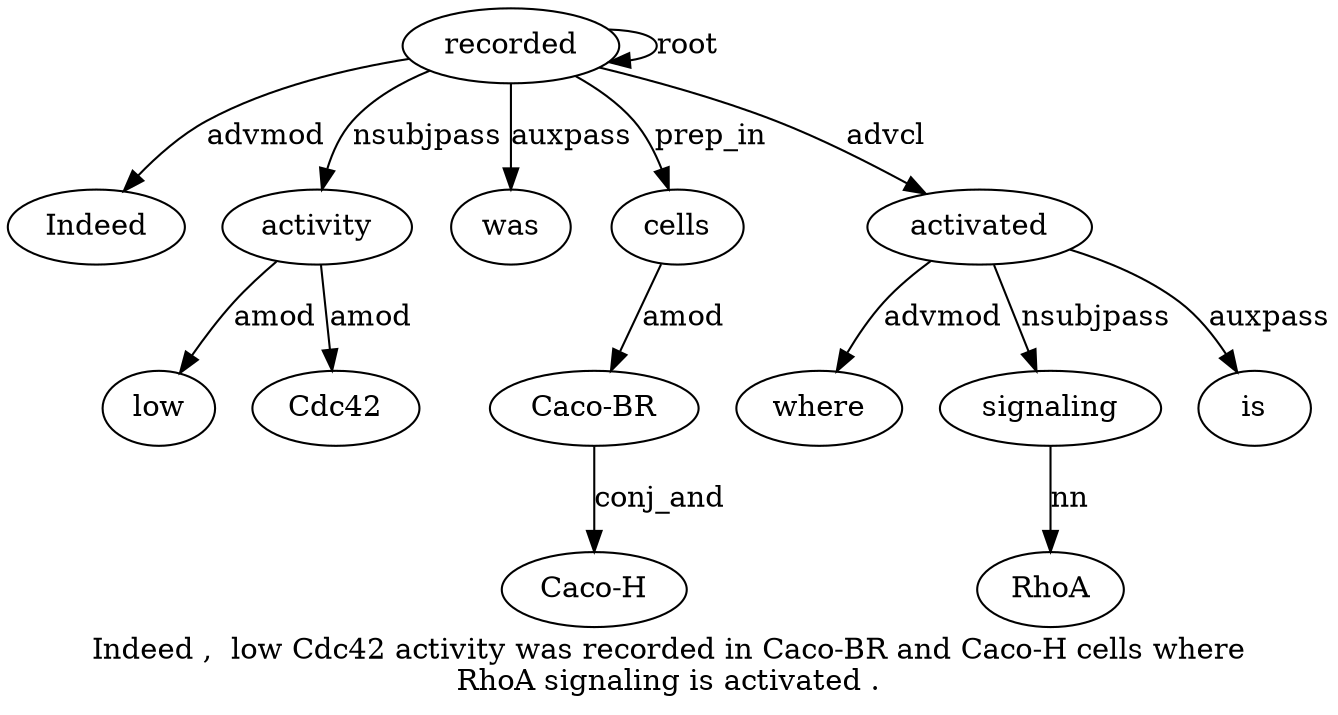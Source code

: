 digraph "Indeed ,  low Cdc42 activity was recorded in Caco-BR and Caco-H cells where RhoA signaling is activated ." {
label="Indeed ,  low Cdc42 activity was recorded in Caco-BR and Caco-H cells where
RhoA signaling is activated .";
recorded7 [style=filled, fillcolor=white, label=recorded];
Indeed1 [style=filled, fillcolor=white, label=Indeed];
recorded7 -> Indeed1  [label=advmod];
activity5 [style=filled, fillcolor=white, label=activity];
low3 [style=filled, fillcolor=white, label=low];
activity5 -> low3  [label=amod];
Cdc42 [style=filled, fillcolor=white, label=Cdc42];
activity5 -> Cdc42  [label=amod];
recorded7 -> activity5  [label=nsubjpass];
was6 [style=filled, fillcolor=white, label=was];
recorded7 -> was6  [label=auxpass];
recorded7 -> recorded7  [label=root];
cells12 [style=filled, fillcolor=white, label=cells];
"Caco-BR9" [style=filled, fillcolor=white, label="Caco-BR"];
cells12 -> "Caco-BR9"  [label=amod];
"Caco-H11" [style=filled, fillcolor=white, label="Caco-H"];
"Caco-BR9" -> "Caco-H11"  [label=conj_and];
recorded7 -> cells12  [label=prep_in];
activated17 [style=filled, fillcolor=white, label=activated];
where13 [style=filled, fillcolor=white, label=where];
activated17 -> where13  [label=advmod];
signaling15 [style=filled, fillcolor=white, label=signaling];
RhoA14 [style=filled, fillcolor=white, label=RhoA];
signaling15 -> RhoA14  [label=nn];
activated17 -> signaling15  [label=nsubjpass];
is16 [style=filled, fillcolor=white, label=is];
activated17 -> is16  [label=auxpass];
recorded7 -> activated17  [label=advcl];
}

